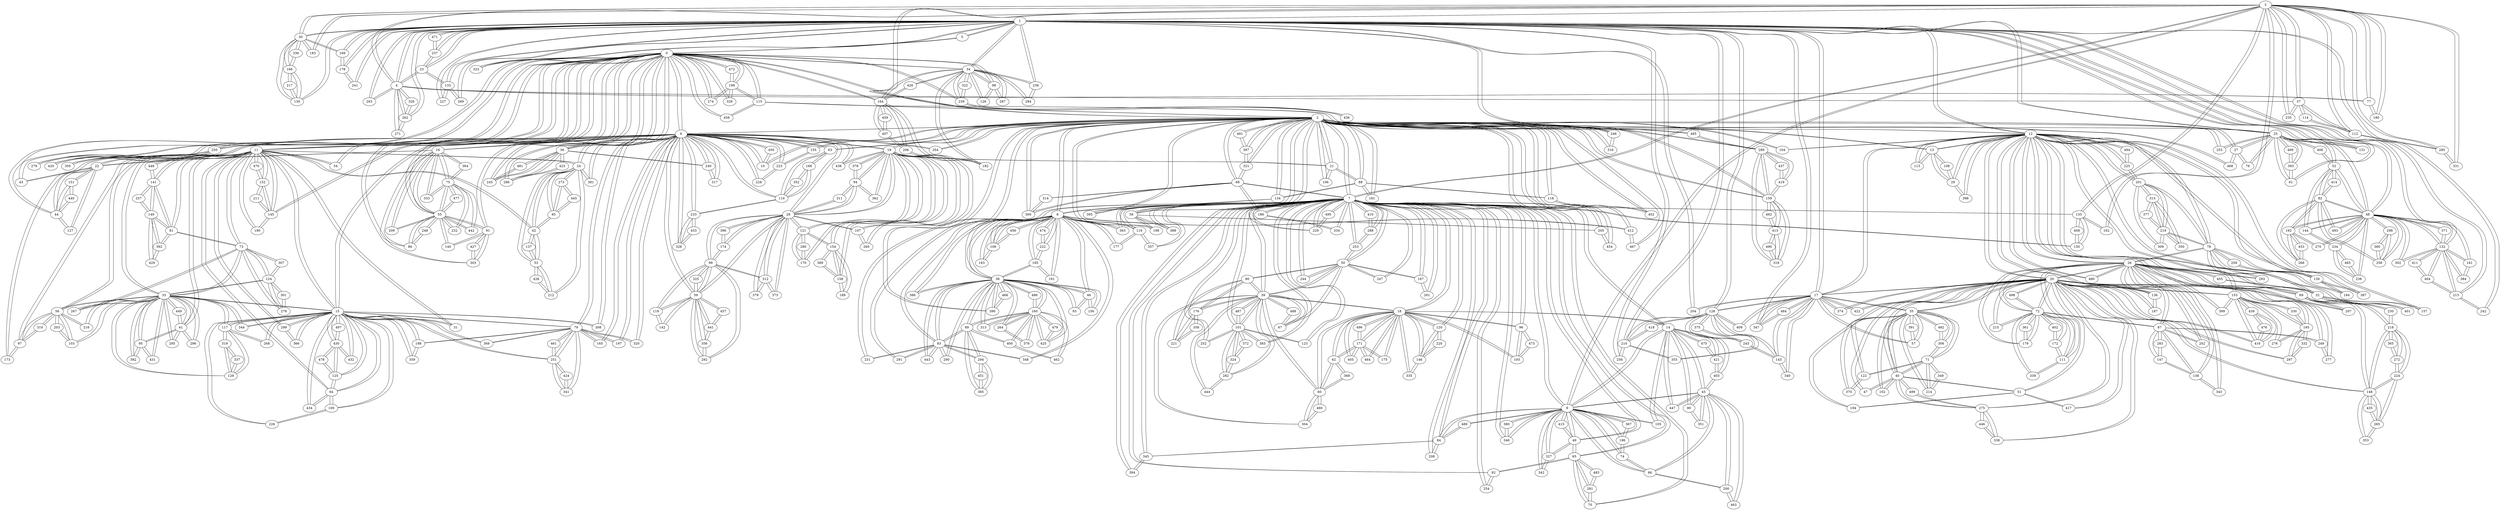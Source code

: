 graph {
  3 -- 1;
  3 -- 2;
  3 -- 4;
  3 -- 7;
  3 -- 9;
  3 -- 30;
  3 -- 37;
  3 -- 77;
  3 -- 112;
  3 -- 135;
  3 -- 162;
  3 -- 180;
  3 -- 183;
  3 -- 235;
  3 -- 285;
  3 -- 331;
  1 -- 3;
  1 -- 4;
  1 -- 5;
  1 -- 12;
  1 -- 17;
  1 -- 23;
  1 -- 25;
  1 -- 30;
  1 -- 34;
  1 -- 48;
  1 -- 61;
  1 -- 128;
  1 -- 130;
  1 -- 131;
  1 -- 132;
  1 -- 133;
  1 -- 169;
  1 -- 178;
  1 -- 204;
  1 -- 210;
  1 -- 213;
  1 -- 227;
  1 -- 236;
  1 -- 237;
  1 -- 241;
  1 -- 242;
  1 -- 246;
  1 -- 256;
  1 -- 262;
  1 -- 263;
  1 -- 269;
  1 -- 323;
  1 -- 347;
  1 -- 471;
  2 -- 3;
  2 -- 6;
  2 -- 7;
  2 -- 8;
  2 -- 10;
  2 -- 12;
  2 -- 13;
  2 -- 19;
  2 -- 21;
  2 -- 25;
  2 -- 27;
  2 -- 38;
  2 -- 58;
  2 -- 63;
  2 -- 68;
  2 -- 88;
  2 -- 104;
  2 -- 106;
  2 -- 115;
  2 -- 118;
  2 -- 134;
  2 -- 155;
  2 -- 159;
  2 -- 181;
  2 -- 198;
  2 -- 205;
  2 -- 229;
  2 -- 246;
  2 -- 255;
  2 -- 289;
  2 -- 300;
  2 -- 316;
  2 -- 321;
  2 -- 354;
  2 -- 390;
  2 -- 395;
  2 -- 397;
  2 -- 412;
  2 -- 452;
  2 -- 454;
  2 -- 467;
  2 -- 468;
  2 -- 485;
  2 -- 491;
  4 -- 1;
  4 -- 3;
  4 -- 23;
  4 -- 37;
  4 -- 77;
  4 -- 262;
  4 -- 263;
  4 -- 271;
  4 -- 326;
  5 -- 0;
  5 -- 1;
  0 -- 5;
  0 -- 6;
  0 -- 11;
  0 -- 16;
  0 -- 22;
  0 -- 34;
  0 -- 36;
  0 -- 43;
  0 -- 44;
  0 -- 54;
  0 -- 55;
  0 -- 91;
  0 -- 98;
  0 -- 115;
  0 -- 164;
  0 -- 199;
  0 -- 239;
  0 -- 245;
  0 -- 250;
  0 -- 274;
  0 -- 279;
  0 -- 286;
  0 -- 303;
  0 -- 323;
  0 -- 329;
  0 -- 420;
  0 -- 436;
  0 -- 458;
  0 -- 472;
  6 -- 0;
  6 -- 2;
  6 -- 10;
  6 -- 11;
  6 -- 15;
  6 -- 16;
  6 -- 19;
  6 -- 24;
  6 -- 28;
  6 -- 36;
  6 -- 59;
  6 -- 63;
  6 -- 79;
  6 -- 110;
  6 -- 145;
  6 -- 155;
  6 -- 165;
  6 -- 197;
  6 -- 223;
  6 -- 228;
  6 -- 233;
  6 -- 240;
  6 -- 250;
  6 -- 305;
  6 -- 308;
  6 -- 317;
  6 -- 320;
  6 -- 328;
  6 -- 354;
  6 -- 381;
  6 -- 438;
  6 -- 450;
  7 -- 2;
  7 -- 3;
  7 -- 8;
  7 -- 9;
  7 -- 14;
  7 -- 18;
  7 -- 39;
  7 -- 49;
  7 -- 50;
  7 -- 58;
  7 -- 65;
  7 -- 68;
  7 -- 70;
  7 -- 84;
  7 -- 92;
  7 -- 96;
  7 -- 101;
  7 -- 109;
  7 -- 116;
  7 -- 120;
  7 -- 123;
  7 -- 135;
  7 -- 150;
  7 -- 167;
  7 -- 186;
  7 -- 208;
  7 -- 229;
  7 -- 244;
  7 -- 247;
  7 -- 252;
  7 -- 253;
  7 -- 254;
  7 -- 261;
  7 -- 288;
  7 -- 334;
  7 -- 345;
  7 -- 346;
  7 -- 357;
  7 -- 363;
  7 -- 383;
  7 -- 388;
  7 -- 394;
  7 -- 410;
  7 -- 495;
  8 -- 2;
  8 -- 7;
  8 -- 38;
  8 -- 46;
  8 -- 83;
  8 -- 109;
  8 -- 116;
  8 -- 163;
  8 -- 177;
  8 -- 185;
  8 -- 191;
  8 -- 222;
  8 -- 231;
  8 -- 291;
  8 -- 348;
  8 -- 363;
  8 -- 386;
  8 -- 412;
  8 -- 456;
  8 -- 474;
  9 -- 3;
  9 -- 7;
  9 -- 14;
  9 -- 45;
  9 -- 49;
  9 -- 66;
  9 -- 74;
  9 -- 84;
  9 -- 105;
  9 -- 196;
  9 -- 327;
  9 -- 342;
  9 -- 346;
  9 -- 367;
  9 -- 380;
  9 -- 415;
  9 -- 489;
  10 -- 2;
  10 -- 6;
  10 -- 450;
  11 -- 0;
  11 -- 6;
  11 -- 15;
  11 -- 24;
  11 -- 31;
  11 -- 33;
  11 -- 41;
  11 -- 42;
  11 -- 54;
  11 -- 56;
  11 -- 64;
  11 -- 73;
  11 -- 81;
  11 -- 97;
  11 -- 141;
  11 -- 145;
  11 -- 152;
  11 -- 173;
  11 -- 190;
  11 -- 299;
  11 -- 448;
  11 -- 470;
  12 -- 1;
  12 -- 2;
  12 -- 13;
  12 -- 17;
  12 -- 20;
  12 -- 26;
  12 -- 29;
  12 -- 32;
  12 -- 69;
  12 -- 78;
  12 -- 104;
  12 -- 113;
  12 -- 136;
  12 -- 139;
  12 -- 153;
  12 -- 157;
  12 -- 201;
  12 -- 225;
  12 -- 387;
  12 -- 398;
  12 -- 399;
  12 -- 401;
  12 -- 480;
  12 -- 494;
  13 -- 2;
  13 -- 12;
  13 -- 29;
  13 -- 108;
  13 -- 113;
  14 -- 7;
  14 -- 9;
  14 -- 18;
  14 -- 45;
  14 -- 90;
  14 -- 105;
  14 -- 403;
  14 -- 421;
  14 -- 447;
  14 -- 475;
  15 -- 6;
  15 -- 11;
  15 -- 31;
  15 -- 33;
  15 -- 64;
  15 -- 79;
  15 -- 100;
  15 -- 117;
  15 -- 125;
  15 -- 188;
  15 -- 226;
  15 -- 251;
  15 -- 268;
  15 -- 299;
  15 -- 308;
  15 -- 344;
  15 -- 359;
  15 -- 366;
  15 -- 369;
  15 -- 430;
  15 -- 432;
  15 -- 434;
  15 -- 497;
  16 -- 0;
  16 -- 6;
  16 -- 22;
  16 -- 55;
  16 -- 75;
  16 -- 86;
  16 -- 209;
  16 -- 333;
  16 -- 364;
  17 -- 1;
  17 -- 12;
  17 -- 20;
  17 -- 35;
  17 -- 57;
  17 -- 128;
  17 -- 143;
  17 -- 204;
  17 -- 340;
  17 -- 347;
  17 -- 374;
  17 -- 409;
  17 -- 422;
  17 -- 484;
  18 -- 7;
  18 -- 14;
  18 -- 39;
  18 -- 60;
  18 -- 62;
  18 -- 96;
  18 -- 120;
  18 -- 146;
  18 -- 171;
  18 -- 175;
  18 -- 193;
  18 -- 335;
  18 -- 405;
  18 -- 464;
  18 -- 496;
  19 -- 2;
  19 -- 6;
  19 -- 21;
  19 -- 28;
  19 -- 94;
  19 -- 107;
  19 -- 121;
  19 -- 154;
  19 -- 158;
  19 -- 170;
  19 -- 260;
  19 -- 362;
  19 -- 378;
  19 -- 438;
  20 -- 12;
  20 -- 17;
  20 -- 26;
  20 -- 35;
  20 -- 40;
  20 -- 47;
  20 -- 51;
  20 -- 69;
  20 -- 72;
  20 -- 136;
  20 -- 148;
  20 -- 153;
  20 -- 187;
  20 -- 194;
  20 -- 195;
  20 -- 207;
  20 -- 215;
  20 -- 275;
  20 -- 297;
  20 -- 338;
  20 -- 374;
  20 -- 416;
  20 -- 417;
  20 -- 422;
  20 -- 498;
  21 -- 2;
  21 -- 19;
  21 -- 88;
  21 -- 106;
  22 -- 0;
  22 -- 16;
  22 -- 43;
  22 -- 44;
  22 -- 127;
  22 -- 151;
  23 -- 1;
  23 -- 4;
  23 -- 133;
  23 -- 237;
  24 -- 6;
  24 -- 11;
  24 -- 42;
  24 -- 53;
  24 -- 85;
  24 -- 212;
  24 -- 273;
  24 -- 381;
  25 -- 1;
  25 -- 2;
  25 -- 27;
  25 -- 48;
  25 -- 52;
  25 -- 61;
  25 -- 76;
  25 -- 131;
  25 -- 255;
  25 -- 393;
  25 -- 406;
  25 -- 469;
  26 -- 12;
  26 -- 20;
  26 -- 32;
  26 -- 72;
  26 -- 78;
  26 -- 87;
  26 -- 111;
  26 -- 138;
  26 -- 179;
  26 -- 202;
  26 -- 249;
  26 -- 277;
  26 -- 293;
  26 -- 343;
  26 -- 455;
  26 -- 480;
  27 -- 2;
  27 -- 25;
  27 -- 76;
  27 -- 468;
  28 -- 6;
  28 -- 19;
  28 -- 59;
  28 -- 94;
  28 -- 99;
  28 -- 107;
  28 -- 121;
  28 -- 174;
  28 -- 311;
  28 -- 312;
  28 -- 373;
  28 -- 379;
  28 -- 396;
  29 -- 12;
  29 -- 13;
  29 -- 108;
  29 -- 398;
  30 -- 1;
  30 -- 3;
  30 -- 130;
  30 -- 166;
  30 -- 169;
  30 -- 183;
  30 -- 336;
  31 -- 11;
  31 -- 15;
  32 -- 12;
  32 -- 26;
  32 -- 157;
  32 -- 401;
  32 -- 455;
  33 -- 11;
  33 -- 15;
  33 -- 41;
  33 -- 56;
  33 -- 73;
  33 -- 95;
  33 -- 103;
  33 -- 117;
  33 -- 124;
  33 -- 129;
  33 -- 216;
  33 -- 267;
  33 -- 295;
  33 -- 296;
  33 -- 344;
  33 -- 382;
  33 -- 431;
  33 -- 449;
  34 -- 0;
  34 -- 1;
  34 -- 98;
  34 -- 126;
  34 -- 164;
  34 -- 182;
  34 -- 236;
  34 -- 239;
  34 -- 284;
  34 -- 287;
  34 -- 322;
  34 -- 426;
  35 -- 17;
  35 -- 20;
  35 -- 40;
  35 -- 57;
  35 -- 71;
  35 -- 102;
  35 -- 122;
  35 -- 214;
  35 -- 306;
  35 -- 370;
  35 -- 391;
  35 -- 482;
  36 -- 0;
  36 -- 6;
  36 -- 240;
  36 -- 245;
  36 -- 286;
  36 -- 423;
  36 -- 481;
  37 -- 3;
  37 -- 4;
  37 -- 112;
  37 -- 114;
  37 -- 235;
  38 -- 2;
  38 -- 8;
  38 -- 46;
  38 -- 83;
  38 -- 89;
  38 -- 93;
  38 -- 156;
  38 -- 160;
  38 -- 185;
  38 -- 264;
  38 -- 290;
  38 -- 313;
  38 -- 386;
  38 -- 390;
  38 -- 425;
  38 -- 443;
  38 -- 466;
  38 -- 486;
  39 -- 7;
  39 -- 18;
  39 -- 50;
  39 -- 60;
  39 -- 67;
  39 -- 80;
  39 -- 101;
  39 -- 176;
  39 -- 282;
  39 -- 304;
  39 -- 444;
  39 -- 487;
  39 -- 488;
  40 -- 20;
  40 -- 35;
  40 -- 47;
  40 -- 51;
  40 -- 71;
  40 -- 102;
  40 -- 275;
  40 -- 499;
  41 -- 11;
  41 -- 33;
  41 -- 95;
  41 -- 295;
  41 -- 296;
  41 -- 449;
  42 -- 11;
  42 -- 24;
  42 -- 53;
  42 -- 85;
  42 -- 137;
  43 -- 0;
  43 -- 22;
  44 -- 0;
  44 -- 22;
  44 -- 127;
  44 -- 151;
  44 -- 440;
  45 -- 9;
  45 -- 14;
  45 -- 66;
  45 -- 90;
  45 -- 200;
  45 -- 351;
  45 -- 403;
  45 -- 447;
  45 -- 463;
  46 -- 8;
  46 -- 38;
  46 -- 93;
  46 -- 156;
  47 -- 20;
  47 -- 40;
  48 -- 1;
  48 -- 25;
  48 -- 52;
  48 -- 82;
  48 -- 132;
  48 -- 144;
  48 -- 161;
  48 -- 192;
  48 -- 234;
  48 -- 238;
  48 -- 258;
  48 -- 270;
  48 -- 298;
  48 -- 302;
  48 -- 371;
  48 -- 493;
  49 -- 7;
  49 -- 9;
  49 -- 65;
  49 -- 327;
  49 -- 415;
  50 -- 7;
  50 -- 39;
  50 -- 67;
  50 -- 80;
  50 -- 167;
  50 -- 244;
  50 -- 247;
  50 -- 253;
  51 -- 20;
  51 -- 40;
  51 -- 194;
  51 -- 417;
  52 -- 25;
  52 -- 48;
  52 -- 82;
  52 -- 144;
  52 -- 406;
  52 -- 414;
  53 -- 24;
  53 -- 42;
  53 -- 137;
  53 -- 212;
  53 -- 428;
  54 -- 0;
  54 -- 11;
  55 -- 0;
  55 -- 16;
  55 -- 75;
  55 -- 86;
  55 -- 91;
  55 -- 140;
  55 -- 209;
  55 -- 232;
  55 -- 248;
  55 -- 442;
  55 -- 477;
  56 -- 11;
  56 -- 33;
  56 -- 97;
  56 -- 103;
  56 -- 203;
  56 -- 216;
  56 -- 310;
  57 -- 17;
  57 -- 35;
  57 -- 391;
  58 -- 2;
  58 -- 7;
  58 -- 198;
  58 -- 205;
  58 -- 388;
  59 -- 6;
  59 -- 28;
  59 -- 99;
  59 -- 119;
  59 -- 142;
  59 -- 292;
  59 -- 325;
  59 -- 356;
  59 -- 441;
  59 -- 457;
  60 -- 18;
  60 -- 39;
  60 -- 62;
  60 -- 304;
  60 -- 368;
  60 -- 460;
  61 -- 1;
  61 -- 25;
  61 -- 393;
  62 -- 18;
  62 -- 60;
  62 -- 171;
  62 -- 368;
  63 -- 2;
  63 -- 6;
  63 -- 110;
  63 -- 168;
  64 -- 11;
  64 -- 15;
  64 -- 100;
  64 -- 125;
  64 -- 434;
  65 -- 7;
  65 -- 49;
  65 -- 70;
  65 -- 92;
  65 -- 281;
  65 -- 483;
  66 -- 9;
  66 -- 45;
  66 -- 74;
  66 -- 200;
  67 -- 39;
  67 -- 50;
  67 -- 488;
  68 -- 2;
  68 -- 7;
  68 -- 186;
  68 -- 300;
  68 -- 314;
  68 -- 321;
  69 -- 12;
  69 -- 20;
  69 -- 148;
  69 -- 207;
  69 -- 218;
  69 -- 230;
  70 -- 7;
  70 -- 65;
  70 -- 281;
  71 -- 35;
  71 -- 40;
  71 -- 122;
  71 -- 214;
  71 -- 306;
  71 -- 349;
  72 -- 20;
  72 -- 26;
  72 -- 87;
  72 -- 111;
  72 -- 172;
  72 -- 179;
  72 -- 215;
  72 -- 339;
  72 -- 361;
  72 -- 402;
  72 -- 498;
  73 -- 11;
  73 -- 33;
  73 -- 81;
  73 -- 124;
  73 -- 267;
  73 -- 278;
  73 -- 307;
  74 -- 9;
  74 -- 66;
  74 -- 196;
  75 -- 16;
  75 -- 55;
  75 -- 232;
  75 -- 333;
  75 -- 364;
  75 -- 442;
  75 -- 477;
  76 -- 25;
  76 -- 27;
  77 -- 3;
  77 -- 4;
  77 -- 180;
  78 -- 12;
  78 -- 26;
  78 -- 139;
  78 -- 184;
  78 -- 201;
  78 -- 219;
  78 -- 259;
  78 -- 293;
  79 -- 6;
  79 -- 15;
  79 -- 165;
  79 -- 188;
  79 -- 197;
  79 -- 251;
  79 -- 320;
  79 -- 341;
  79 -- 369;
  79 -- 461;
  80 -- 39;
  80 -- 50;
  80 -- 176;
  80 -- 221;
  81 -- 11;
  81 -- 73;
  81 -- 141;
  81 -- 149;
  81 -- 392;
  82 -- 48;
  82 -- 52;
  82 -- 192;
  82 -- 258;
  82 -- 266;
  82 -- 414;
  82 -- 493;
  83 -- 8;
  83 -- 38;
  83 -- 89;
  83 -- 231;
  83 -- 290;
  83 -- 291;
  83 -- 294;
  83 -- 348;
  83 -- 443;
  84 -- 7;
  84 -- 9;
  84 -- 208;
  84 -- 345;
  84 -- 489;
  85 -- 24;
  85 -- 42;
  85 -- 273;
  85 -- 445;
  86 -- 16;
  86 -- 55;
  86 -- 248;
  87 -- 26;
  87 -- 72;
  87 -- 138;
  87 -- 147;
  87 -- 202;
  87 -- 249;
  87 -- 283;
  88 -- 2;
  88 -- 21;
  88 -- 118;
  88 -- 134;
  88 -- 181;
  89 -- 38;
  89 -- 83;
  89 -- 160;
  89 -- 294;
  89 -- 385;
  89 -- 400;
  90 -- 14;
  90 -- 45;
  90 -- 351;
  91 -- 0;
  91 -- 55;
  91 -- 140;
  91 -- 303;
  91 -- 427;
  92 -- 7;
  92 -- 65;
  92 -- 254;
  93 -- 38;
  93 -- 46;
  94 -- 19;
  94 -- 28;
  94 -- 311;
  94 -- 362;
  94 -- 378;
  95 -- 33;
  95 -- 41;
  95 -- 382;
  95 -- 431;
  96 -- 7;
  96 -- 18;
  96 -- 193;
  96 -- 473;
  97 -- 11;
  97 -- 56;
  97 -- 173;
  97 -- 310;
  98 -- 0;
  98 -- 34;
  98 -- 126;
  98 -- 287;
  99 -- 28;
  99 -- 59;
  99 -- 119;
  99 -- 174;
  99 -- 292;
  99 -- 312;
  99 -- 325;
  100 -- 15;
  100 -- 64;
  100 -- 226;
  101 -- 7;
  101 -- 39;
  101 -- 123;
  101 -- 252;
  101 -- 282;
  101 -- 324;
  101 -- 372;
  101 -- 383;
  101 -- 487;
  102 -- 35;
  102 -- 40;
  103 -- 33;
  103 -- 56;
  103 -- 203;
  104 -- 2;
  104 -- 12;
  105 -- 9;
  105 -- 14;
  106 -- 2;
  106 -- 21;
  107 -- 19;
  107 -- 28;
  107 -- 260;
  108 -- 13;
  108 -- 29;
  109 -- 7;
  109 -- 8;
  109 -- 163;
  109 -- 456;
  110 -- 6;
  110 -- 63;
  110 -- 168;
  110 -- 233;
  110 -- 352;
  111 -- 26;
  111 -- 72;
  111 -- 172;
  111 -- 339;
  112 -- 3;
  112 -- 37;
  112 -- 114;
  112 -- 285;
  113 -- 12;
  113 -- 13;
  114 -- 37;
  114 -- 112;
  115 -- 0;
  115 -- 2;
  115 -- 159;
  115 -- 199;
  115 -- 458;
  116 -- 7;
  116 -- 8;
  116 -- 177;
  116 -- 357;
  117 -- 15;
  117 -- 33;
  117 -- 129;
  117 -- 268;
  117 -- 319;
  118 -- 2;
  118 -- 88;
  118 -- 452;
  119 -- 59;
  119 -- 99;
  119 -- 142;
  120 -- 7;
  120 -- 18;
  120 -- 146;
  120 -- 220;
  121 -- 19;
  121 -- 28;
  121 -- 154;
  121 -- 170;
  121 -- 280;
  122 -- 35;
  122 -- 71;
  122 -- 370;
  123 -- 7;
  123 -- 101;
  124 -- 33;
  124 -- 73;
  124 -- 278;
  124 -- 301;
  124 -- 307;
  125 -- 15;
  125 -- 64;
  125 -- 430;
  125 -- 478;
  126 -- 34;
  126 -- 98;
  127 -- 22;
  127 -- 44;
  128 -- 1;
  128 -- 17;
  128 -- 143;
  128 -- 210;
  128 -- 243;
  128 -- 355;
  128 -- 375;
  128 -- 409;
  128 -- 418;
  129 -- 33;
  129 -- 117;
  129 -- 319;
  129 -- 337;
  130 -- 1;
  130 -- 30;
  130 -- 166;
  130 -- 217;
  131 -- 1;
  131 -- 25;
  132 -- 1;
  132 -- 48;
  132 -- 161;
  132 -- 213;
  132 -- 302;
  132 -- 371;
  132 -- 384;
  132 -- 404;
  132 -- 411;
  133 -- 1;
  133 -- 23;
  133 -- 227;
  133 -- 269;
  134 -- 2;
  134 -- 88;
  134 -- 395;
  135 -- 3;
  135 -- 7;
  135 -- 150;
  135 -- 162;
  135 -- 408;
  136 -- 12;
  136 -- 20;
  136 -- 187;
  137 -- 42;
  137 -- 53;
  138 -- 26;
  138 -- 87;
  138 -- 147;
  138 -- 343;
  139 -- 12;
  139 -- 78;
  139 -- 184;
  139 -- 259;
  139 -- 387;
  140 -- 55;
  140 -- 91;
  141 -- 11;
  141 -- 81;
  141 -- 149;
  141 -- 257;
  141 -- 448;
  142 -- 59;
  142 -- 119;
  143 -- 17;
  143 -- 128;
  143 -- 243;
  143 -- 340;
  144 -- 48;
  144 -- 52;
  144 -- 234;
  145 -- 6;
  145 -- 11;
  145 -- 152;
  145 -- 190;
  145 -- 211;
  146 -- 18;
  146 -- 120;
  146 -- 220;
  146 -- 335;
  147 -- 87;
  147 -- 138;
  147 -- 283;
  148 -- 20;
  148 -- 69;
  148 -- 218;
  148 -- 224;
  148 -- 265;
  148 -- 353;
  148 -- 435;
  149 -- 81;
  149 -- 141;
  149 -- 257;
  149 -- 392;
  149 -- 429;
  150 -- 7;
  150 -- 135;
  150 -- 408;
  151 -- 22;
  151 -- 44;
  151 -- 440;
  152 -- 11;
  152 -- 145;
  152 -- 211;
  152 -- 470;
  153 -- 12;
  153 -- 20;
  153 -- 195;
  153 -- 276;
  153 -- 330;
  153 -- 399;
  153 -- 416;
  153 -- 439;
  154 -- 19;
  154 -- 121;
  154 -- 158;
  154 -- 189;
  154 -- 389;
  155 -- 2;
  155 -- 6;
  155 -- 223;
  156 -- 38;
  156 -- 46;
  157 -- 12;
  157 -- 32;
  158 -- 19;
  158 -- 154;
  158 -- 189;
  158 -- 389;
  159 -- 2;
  159 -- 115;
  159 -- 289;
  159 -- 318;
  159 -- 413;
  159 -- 419;
  159 -- 492;
  160 -- 38;
  160 -- 89;
  160 -- 264;
  160 -- 313;
  160 -- 376;
  160 -- 400;
  160 -- 425;
  160 -- 462;
  160 -- 479;
  160 -- 486;
  161 -- 48;
  161 -- 132;
  161 -- 384;
  162 -- 3;
  162 -- 135;
  163 -- 8;
  163 -- 109;
  164 -- 0;
  164 -- 34;
  164 -- 182;
  164 -- 206;
  164 -- 407;
  164 -- 426;
  164 -- 459;
  165 -- 6;
  165 -- 79;
  166 -- 30;
  166 -- 130;
  166 -- 217;
  166 -- 336;
  167 -- 7;
  167 -- 50;
  167 -- 261;
  168 -- 63;
  168 -- 110;
  168 -- 352;
  169 -- 1;
  169 -- 30;
  169 -- 178;
  170 -- 19;
  170 -- 121;
  170 -- 280;
  171 -- 18;
  171 -- 62;
  171 -- 175;
  171 -- 405;
  171 -- 464;
  171 -- 496;
  172 -- 72;
  172 -- 111;
  172 -- 402;
  173 -- 11;
  173 -- 97;
  174 -- 28;
  174 -- 99;
  174 -- 396;
  175 -- 18;
  175 -- 171;
  176 -- 39;
  176 -- 80;
  176 -- 221;
  176 -- 358;
  177 -- 8;
  177 -- 116;
  178 -- 1;
  178 -- 169;
  178 -- 241;
  179 -- 26;
  179 -- 72;
  179 -- 361;
  180 -- 3;
  180 -- 77;
  181 -- 2;
  181 -- 88;
  182 -- 34;
  182 -- 164;
  182 -- 206;
  183 -- 3;
  183 -- 30;
  184 -- 78;
  184 -- 139;
  185 -- 8;
  185 -- 38;
  185 -- 191;
  185 -- 222;
  186 -- 7;
  186 -- 68;
  186 -- 334;
  187 -- 20;
  187 -- 136;
  188 -- 15;
  188 -- 79;
  188 -- 359;
  189 -- 154;
  189 -- 158;
  190 -- 11;
  190 -- 145;
  191 -- 8;
  191 -- 185;
  192 -- 48;
  192 -- 82;
  192 -- 266;
  192 -- 270;
  192 -- 453;
  193 -- 18;
  193 -- 96;
  193 -- 473;
  194 -- 20;
  194 -- 51;
  195 -- 20;
  195 -- 153;
  195 -- 276;
  195 -- 297;
  195 -- 330;
  195 -- 332;
  196 -- 9;
  196 -- 74;
  196 -- 367;
  197 -- 6;
  197 -- 79;
  198 -- 2;
  198 -- 58;
  199 -- 0;
  199 -- 115;
  199 -- 274;
  199 -- 329;
  199 -- 472;
  200 -- 45;
  200 -- 66;
  200 -- 463;
  201 -- 12;
  201 -- 78;
  201 -- 219;
  201 -- 225;
  201 -- 309;
  201 -- 315;
  202 -- 26;
  202 -- 87;
  203 -- 56;
  203 -- 103;
  204 -- 1;
  204 -- 17;
  205 -- 2;
  205 -- 58;
  205 -- 454;
  206 -- 164;
  206 -- 182;
  206 -- 407;
  207 -- 20;
  207 -- 69;
  208 -- 7;
  208 -- 84;
  209 -- 16;
  209 -- 55;
  210 -- 1;
  210 -- 128;
  210 -- 256;
  210 -- 355;
  210 -- 418;
  211 -- 145;
  211 -- 152;
  212 -- 24;
  212 -- 53;
  212 -- 428;
  213 -- 1;
  213 -- 132;
  213 -- 242;
  213 -- 404;
  214 -- 35;
  214 -- 71;
  214 -- 349;
  215 -- 20;
  215 -- 72;
  216 -- 33;
  216 -- 56;
  217 -- 130;
  217 -- 166;
  218 -- 69;
  218 -- 148;
  218 -- 224;
  218 -- 230;
  218 -- 272;
  218 -- 365;
  219 -- 78;
  219 -- 201;
  219 -- 309;
  219 -- 315;
  219 -- 350;
  219 -- 377;
  220 -- 120;
  220 -- 146;
  221 -- 80;
  221 -- 176;
  221 -- 358;
  222 -- 8;
  222 -- 185;
  222 -- 474;
  223 -- 6;
  223 -- 155;
  223 -- 228;
  224 -- 148;
  224 -- 218;
  224 -- 265;
  224 -- 272;
  225 -- 12;
  225 -- 201;
  225 -- 494;
  226 -- 15;
  226 -- 100;
  227 -- 1;
  227 -- 133;
  228 -- 6;
  228 -- 223;
  229 -- 2;
  229 -- 7;
  229 -- 495;
  230 -- 69;
  230 -- 218;
  231 -- 8;
  231 -- 83;
  232 -- 55;
  232 -- 75;
  233 -- 6;
  233 -- 110;
  233 -- 328;
  233 -- 433;
  234 -- 48;
  234 -- 144;
  234 -- 238;
  234 -- 465;
  235 -- 3;
  235 -- 37;
  236 -- 1;
  236 -- 34;
  236 -- 284;
  237 -- 1;
  237 -- 23;
  237 -- 471;
  238 -- 48;
  238 -- 234;
  238 -- 465;
  239 -- 0;
  239 -- 34;
  239 -- 322;
  239 -- 436;
  240 -- 6;
  240 -- 36;
  240 -- 317;
  241 -- 1;
  241 -- 178;
  242 -- 1;
  242 -- 213;
  243 -- 128;
  243 -- 143;
  243 -- 375;
  244 -- 7;
  244 -- 50;
  245 -- 0;
  245 -- 36;
  245 -- 481;
  246 -- 1;
  246 -- 2;
  246 -- 316;
  247 -- 7;
  247 -- 50;
  248 -- 55;
  248 -- 86;
  249 -- 26;
  249 -- 87;
  249 -- 277;
  250 -- 0;
  250 -- 6;
  250 -- 279;
  250 -- 305;
  250 -- 420;
  251 -- 15;
  251 -- 79;
  251 -- 341;
  251 -- 424;
  251 -- 461;
  252 -- 7;
  252 -- 101;
  253 -- 7;
  253 -- 50;
  253 -- 288;
  254 -- 7;
  254 -- 92;
  255 -- 2;
  255 -- 25;
  256 -- 1;
  256 -- 210;
  257 -- 141;
  257 -- 149;
  258 -- 48;
  258 -- 82;
  258 -- 298;
  258 -- 360;
  259 -- 78;
  259 -- 139;
  260 -- 19;
  260 -- 107;
  261 -- 7;
  261 -- 167;
  262 -- 1;
  262 -- 4;
  262 -- 271;
  262 -- 326;
  263 -- 1;
  263 -- 4;
  264 -- 38;
  264 -- 160;
  264 -- 376;
  265 -- 148;
  265 -- 224;
  265 -- 353;
  265 -- 435;
  266 -- 82;
  266 -- 192;
  266 -- 453;
  267 -- 33;
  267 -- 73;
  268 -- 15;
  268 -- 117;
  269 -- 1;
  269 -- 133;
  270 -- 48;
  270 -- 192;
  271 -- 4;
  271 -- 262;
  272 -- 218;
  272 -- 224;
  272 -- 365;
  273 -- 24;
  273 -- 85;
  273 -- 445;
  274 -- 0;
  274 -- 199;
  275 -- 20;
  275 -- 40;
  275 -- 338;
  275 -- 446;
  275 -- 499;
  276 -- 153;
  276 -- 195;
  277 -- 26;
  277 -- 249;
  278 -- 73;
  278 -- 124;
  278 -- 301;
  279 -- 0;
  279 -- 250;
  280 -- 121;
  280 -- 170;
  281 -- 65;
  281 -- 70;
  281 -- 483;
  282 -- 39;
  282 -- 101;
  282 -- 324;
  282 -- 444;
  283 -- 87;
  283 -- 147;
  284 -- 34;
  284 -- 236;
  285 -- 3;
  285 -- 112;
  285 -- 331;
  286 -- 0;
  286 -- 36;
  286 -- 423;
  287 -- 34;
  287 -- 98;
  288 -- 7;
  288 -- 253;
  288 -- 410;
  289 -- 2;
  289 -- 159;
  289 -- 318;
  289 -- 419;
  289 -- 437;
  289 -- 485;
  290 -- 38;
  290 -- 83;
  291 -- 8;
  291 -- 83;
  292 -- 59;
  292 -- 99;
  292 -- 356;
  293 -- 26;
  293 -- 78;
  294 -- 83;
  294 -- 89;
  294 -- 385;
  294 -- 451;
  295 -- 33;
  295 -- 41;
  296 -- 33;
  296 -- 41;
  297 -- 20;
  297 -- 195;
  297 -- 332;
  298 -- 48;
  298 -- 258;
  298 -- 360;
  299 -- 11;
  299 -- 15;
  299 -- 366;
  300 -- 2;
  300 -- 68;
  300 -- 314;
  301 -- 124;
  301 -- 278;
  302 -- 48;
  302 -- 132;
  303 -- 0;
  303 -- 91;
  303 -- 427;
  304 -- 39;
  304 -- 60;
  304 -- 460;
  305 -- 6;
  305 -- 250;
  306 -- 35;
  306 -- 71;
  306 -- 482;
  307 -- 73;
  307 -- 124;
  308 -- 6;
  308 -- 15;
  309 -- 201;
  309 -- 219;
  310 -- 56;
  310 -- 97;
  311 -- 28;
  311 -- 94;
  312 -- 28;
  312 -- 99;
  312 -- 373;
  312 -- 379;
  313 -- 38;
  313 -- 160;
  314 -- 68;
  314 -- 300;
  315 -- 201;
  315 -- 219;
  315 -- 350;
  315 -- 377;
  316 -- 2;
  316 -- 246;
  317 -- 6;
  317 -- 240;
  318 -- 159;
  318 -- 289;
  318 -- 413;
  318 -- 490;
  319 -- 117;
  319 -- 129;
  319 -- 337;
  320 -- 6;
  320 -- 79;
  321 -- 2;
  321 -- 68;
  321 -- 397;
  322 -- 34;
  322 -- 239;
  323 -- 0;
  323 -- 1;
  324 -- 101;
  324 -- 282;
  324 -- 372;
  325 -- 59;
  325 -- 99;
  326 -- 4;
  326 -- 262;
  327 -- 9;
  327 -- 49;
  327 -- 342;
  328 -- 6;
  328 -- 233;
  328 -- 433;
  329 -- 0;
  329 -- 199;
  330 -- 153;
  330 -- 195;
  331 -- 3;
  331 -- 285;
  332 -- 195;
  332 -- 297;
  333 -- 16;
  333 -- 75;
  334 -- 7;
  334 -- 186;
  335 -- 18;
  335 -- 146;
  336 -- 30;
  336 -- 166;
  337 -- 129;
  337 -- 319;
  338 -- 20;
  338 -- 275;
  338 -- 446;
  339 -- 72;
  339 -- 111;
  340 -- 17;
  340 -- 143;
  341 -- 79;
  341 -- 251;
  341 -- 424;
  342 -- 9;
  342 -- 327;
  343 -- 26;
  343 -- 138;
  344 -- 15;
  344 -- 33;
  345 -- 7;
  345 -- 84;
  345 -- 394;
  346 -- 7;
  346 -- 9;
  346 -- 380;
  347 -- 1;
  347 -- 17;
  347 -- 484;
  348 -- 8;
  348 -- 83;
  349 -- 71;
  349 -- 214;
  350 -- 219;
  350 -- 315;
  351 -- 45;
  351 -- 90;
  352 -- 110;
  352 -- 168;
  353 -- 148;
  353 -- 265;
  354 -- 2;
  354 -- 6;
  355 -- 128;
  355 -- 210;
  356 -- 59;
  356 -- 292;
  356 -- 441;
  357 -- 7;
  357 -- 116;
  358 -- 176;
  358 -- 221;
  359 -- 15;
  359 -- 188;
  360 -- 258;
  360 -- 298;
  361 -- 72;
  361 -- 179;
  362 -- 19;
  362 -- 94;
  363 -- 7;
  363 -- 8;
  364 -- 16;
  364 -- 75;
  365 -- 218;
  365 -- 272;
  366 -- 15;
  366 -- 299;
  367 -- 9;
  367 -- 196;
  368 -- 60;
  368 -- 62;
  369 -- 15;
  369 -- 79;
  370 -- 35;
  370 -- 122;
  371 -- 48;
  371 -- 132;
  372 -- 101;
  372 -- 324;
  373 -- 28;
  373 -- 312;
  374 -- 17;
  374 -- 20;
  375 -- 128;
  375 -- 243;
  376 -- 160;
  376 -- 264;
  377 -- 219;
  377 -- 315;
  378 -- 19;
  378 -- 94;
  379 -- 28;
  379 -- 312;
  380 -- 9;
  380 -- 346;
  381 -- 6;
  381 -- 24;
  382 -- 33;
  382 -- 95;
  383 -- 7;
  383 -- 101;
  384 -- 132;
  384 -- 161;
  385 -- 89;
  385 -- 294;
  385 -- 451;
  386 -- 8;
  386 -- 38;
  387 -- 12;
  387 -- 139;
  388 -- 7;
  388 -- 58;
  389 -- 154;
  389 -- 158;
  390 -- 2;
  390 -- 38;
  390 -- 466;
  391 -- 35;
  391 -- 57;
  392 -- 81;
  392 -- 149;
  392 -- 429;
  393 -- 25;
  393 -- 61;
  393 -- 469;
  394 -- 7;
  394 -- 345;
  395 -- 2;
  395 -- 134;
  396 -- 28;
  396 -- 174;
  397 -- 2;
  397 -- 321;
  397 -- 491;
  398 -- 12;
  398 -- 29;
  399 -- 12;
  399 -- 153;
  400 -- 89;
  400 -- 160;
  400 -- 462;
  401 -- 12;
  401 -- 32;
  402 -- 72;
  402 -- 172;
  403 -- 14;
  403 -- 45;
  403 -- 421;
  404 -- 132;
  404 -- 213;
  404 -- 411;
  405 -- 18;
  405 -- 171;
  406 -- 25;
  406 -- 52;
  407 -- 164;
  407 -- 206;
  407 -- 459;
  408 -- 135;
  408 -- 150;
  409 -- 17;
  409 -- 128;
  410 -- 7;
  410 -- 288;
  411 -- 132;
  411 -- 404;
  412 -- 2;
  412 -- 8;
  412 -- 467;
  413 -- 159;
  413 -- 318;
  413 -- 490;
  413 -- 492;
  414 -- 52;
  414 -- 82;
  415 -- 9;
  415 -- 49;
  416 -- 20;
  416 -- 153;
  416 -- 439;
  416 -- 476;
  417 -- 20;
  417 -- 51;
  418 -- 128;
  418 -- 210;
  419 -- 159;
  419 -- 289;
  419 -- 437;
  420 -- 0;
  420 -- 250;
  421 -- 14;
  421 -- 403;
  421 -- 475;
  422 -- 17;
  422 -- 20;
  423 -- 36;
  423 -- 286;
  424 -- 251;
  424 -- 341;
  425 -- 38;
  425 -- 160;
  425 -- 479;
  426 -- 34;
  426 -- 164;
  427 -- 91;
  427 -- 303;
  428 -- 53;
  428 -- 212;
  429 -- 149;
  429 -- 392;
  430 -- 15;
  430 -- 125;
  430 -- 432;
  430 -- 478;
  430 -- 497;
  431 -- 33;
  431 -- 95;
  432 -- 15;
  432 -- 430;
  433 -- 233;
  433 -- 328;
  434 -- 15;
  434 -- 64;
  435 -- 148;
  435 -- 265;
  436 -- 0;
  436 -- 239;
  437 -- 289;
  437 -- 419;
  438 -- 6;
  438 -- 19;
  439 -- 153;
  439 -- 416;
  439 -- 476;
  440 -- 44;
  440 -- 151;
  441 -- 59;
  441 -- 356;
  441 -- 457;
  442 -- 55;
  442 -- 75;
  443 -- 38;
  443 -- 83;
  444 -- 39;
  444 -- 282;
  445 -- 85;
  445 -- 273;
  446 -- 275;
  446 -- 338;
  447 -- 14;
  447 -- 45;
  448 -- 11;
  448 -- 141;
  449 -- 33;
  449 -- 41;
  450 -- 6;
  450 -- 10;
  451 -- 294;
  451 -- 385;
  452 -- 2;
  452 -- 118;
  453 -- 192;
  453 -- 266;
  454 -- 2;
  454 -- 205;
  455 -- 26;
  455 -- 32;
  456 -- 8;
  456 -- 109;
  457 -- 59;
  457 -- 441;
  458 -- 0;
  458 -- 115;
  459 -- 164;
  459 -- 407;
  460 -- 60;
  460 -- 304;
  461 -- 79;
  461 -- 251;
  462 -- 160;
  462 -- 400;
  463 -- 45;
  463 -- 200;
  464 -- 18;
  464 -- 171;
  465 -- 234;
  465 -- 238;
  466 -- 38;
  466 -- 390;
  467 -- 2;
  467 -- 412;
  468 -- 2;
  468 -- 27;
  469 -- 25;
  469 -- 393;
  470 -- 11;
  470 -- 152;
  471 -- 1;
  471 -- 237;
  472 -- 0;
  472 -- 199;
  473 -- 96;
  473 -- 193;
  474 -- 8;
  474 -- 222;
  475 -- 14;
  475 -- 421;
  476 -- 416;
  476 -- 439;
  477 -- 55;
  477 -- 75;
  478 -- 125;
  478 -- 430;
  479 -- 160;
  479 -- 425;
  480 -- 12;
  480 -- 26;
  481 -- 36;
  481 -- 245;
  482 -- 35;
  482 -- 306;
  483 -- 65;
  483 -- 281;
  484 -- 17;
  484 -- 347;
  485 -- 2;
  485 -- 289;
  486 -- 38;
  486 -- 160;
  487 -- 39;
  487 -- 101;
  488 -- 39;
  488 -- 67;
  489 -- 9;
  489 -- 84;
  490 -- 318;
  490 -- 413;
  491 -- 2;
  491 -- 397;
  492 -- 159;
  492 -- 413;
  493 -- 48;
  493 -- 82;
  494 -- 12;
  494 -- 225;
  495 -- 7;
  495 -- 229;
  496 -- 18;
  496 -- 171;
  497 -- 15;
  497 -- 430;
  498 -- 20;
  498 -- 72;
  499 -- 40;
  499 -- 275;
}